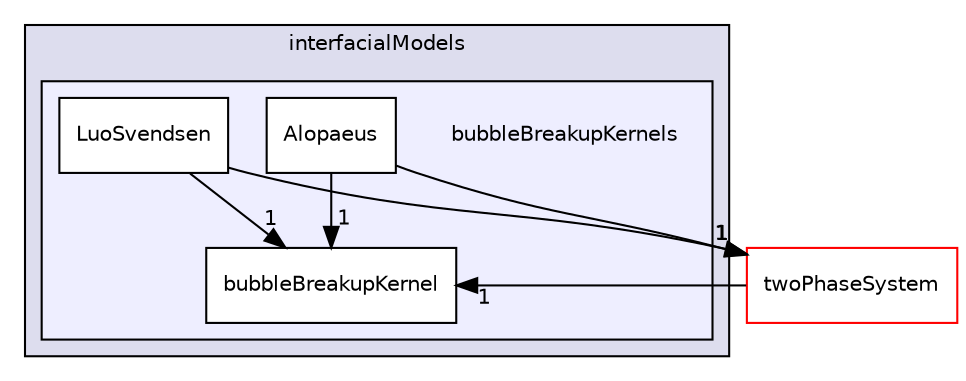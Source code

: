 digraph "bubbleBreakupKernels" {
  bgcolor=transparent;
  compound=true
  node [ fontsize="10", fontname="Helvetica"];
  edge [ labelfontsize="10", labelfontname="Helvetica"];
  subgraph clusterdir_917add706488739a95df57895f4aaf2a {
    graph [ bgcolor="#ddddee", pencolor="black", label="interfacialModels" fontname="Helvetica", fontsize="10", URL="dir_917add706488739a95df57895f4aaf2a.html"]
  subgraph clusterdir_952f9f80929efeaf23762bf78683e6ea {
    graph [ bgcolor="#eeeeff", pencolor="black", label="" URL="dir_952f9f80929efeaf23762bf78683e6ea.html"];
    dir_952f9f80929efeaf23762bf78683e6ea [shape=plaintext label="bubbleBreakupKernels"];
    dir_089bf17b14c6e85c4134ce78713e8841 [shape=box label="Alopaeus" color="black" fillcolor="white" style="filled" URL="dir_089bf17b14c6e85c4134ce78713e8841.html"];
    dir_f806f6a82f339ed87159604c7a5878f9 [shape=box label="bubbleBreakupKernel" color="black" fillcolor="white" style="filled" URL="dir_f806f6a82f339ed87159604c7a5878f9.html"];
    dir_a5aa6383c3c10600272be4fcabcceace [shape=box label="LuoSvendsen" color="black" fillcolor="white" style="filled" URL="dir_a5aa6383c3c10600272be4fcabcceace.html"];
  }
  }
  dir_c8dd8d838525102dfd397a50c2714810 [shape=box label="twoPhaseSystem" color="red" URL="dir_c8dd8d838525102dfd397a50c2714810.html"];
  dir_c8dd8d838525102dfd397a50c2714810->dir_f806f6a82f339ed87159604c7a5878f9 [headlabel="1", labeldistance=1.5 headhref="dir_000054_000061.html"];
  dir_089bf17b14c6e85c4134ce78713e8841->dir_c8dd8d838525102dfd397a50c2714810 [headlabel="1", labeldistance=1.5 headhref="dir_000016_000054.html"];
  dir_089bf17b14c6e85c4134ce78713e8841->dir_f806f6a82f339ed87159604c7a5878f9 [headlabel="1", labeldistance=1.5 headhref="dir_000016_000061.html"];
  dir_a5aa6383c3c10600272be4fcabcceace->dir_c8dd8d838525102dfd397a50c2714810 [headlabel="1", labeldistance=1.5 headhref="dir_000225_000054.html"];
  dir_a5aa6383c3c10600272be4fcabcceace->dir_f806f6a82f339ed87159604c7a5878f9 [headlabel="1", labeldistance=1.5 headhref="dir_000225_000061.html"];
}
